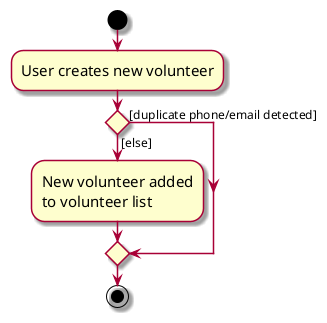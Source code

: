 @startuml
skin rose
skinparam ActivityFontSize 15
skinparam ArrowFontSize 12
start
:User creates new volunteer;

'Since the beta syntax does not support placing the condition outside the
'diamond we place it as the true branch instead.

if () then ([else])
    :New volunteer added
    to volunteer list;
else ([duplicate phone/email detected])
endif
stop
@enduml
